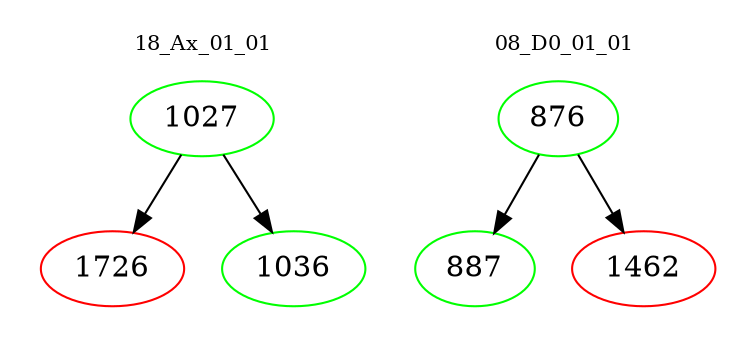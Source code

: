 digraph{
subgraph cluster_0 {
color = white
label = "18_Ax_01_01";
fontsize=10;
T0_1027 [label="1027", color="green"]
T0_1027 -> T0_1726 [color="black"]
T0_1726 [label="1726", color="red"]
T0_1027 -> T0_1036 [color="black"]
T0_1036 [label="1036", color="green"]
}
subgraph cluster_1 {
color = white
label = "08_D0_01_01";
fontsize=10;
T1_876 [label="876", color="green"]
T1_876 -> T1_887 [color="black"]
T1_887 [label="887", color="green"]
T1_876 -> T1_1462 [color="black"]
T1_1462 [label="1462", color="red"]
}
}
